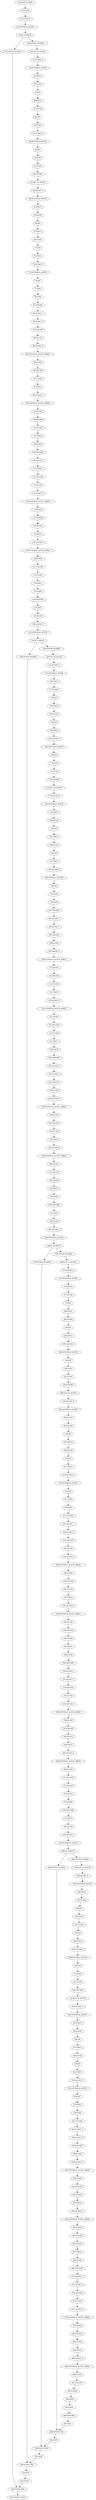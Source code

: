 digraph{
"20:SYNTH_START" -> "20:ILOAD";
"20:ILOAD" -> "22:ALOAD_0";
"22:ALOAD_0" -> "23:GETFIELD_QUICK";
"23:GETFIELD_QUICK" -> "26:IF_ICMPGE";
"26:IF_ICMPGE" -> "529:SYNTH_DUMMY";
"26:IF_ICMPGE" -> "-529:SYNTH_DUMMY";
"529:SYNTH_DUMMY" -> "529:SYNTH_PHI";
"-529:SYNTH_DUMMY" -> "29:LDC_W_QUICK";
"29:LDC_W_QUICK" -> "32:ALOAD_0";
"32:ALOAD_0" -> "33:GETFIELD_QUICK";
"33:GETFIELD_QUICK" -> "36:FMUL";
"36:FMUL" -> "37:ILOAD";
"37:ILOAD" -> "39:I2F";
"39:I2F" -> "40:FMUL";
"40:FMUL" -> "41:ILOAD";
"41:ILOAD" -> "43:I2F";
"43:I2F" -> "44:FMUL";
"44:FMUL" -> "45:ALOAD_0";
"45:ALOAD_0" -> "46:GETFIELD_QUICK";
"46:GETFIELD_QUICK" -> "49:I2F";
"49:I2F" -> "50:FDIV";
"50:FDIV" -> "51:FCOS";
"51:FCOS" -> "54:FSTORE";
"54:FSTORE" -> "56:LDC_W_QUICK";
"56:LDC_W_QUICK" -> "59:ALOAD_0";
"59:ALOAD_0" -> "60:GETFIELD_QUICK";
"60:GETFIELD_QUICK" -> "63:FMUL";
"63:FMUL" -> "64:ILOAD";
"64:ILOAD" -> "66:I2F";
"66:I2F" -> "67:FMUL";
"67:FMUL" -> "68:ILOAD";
"68:ILOAD" -> "70:I2F";
"70:I2F" -> "71:FMUL";
"71:FMUL" -> "72:ALOAD_0";
"72:ALOAD_0" -> "73:GETFIELD_QUICK";
"73:GETFIELD_QUICK" -> "76:I2F";
"76:I2F" -> "77:FDIV";
"77:FDIV" -> "78:FSIN";
"78:FSIN" -> "81:FSTORE";
"81:FSTORE" -> "83:ALOAD_1";
"83:ALOAD_1" -> "84:ILOAD_3";
"84:ILOAD_3" -> "85:AALOAD";
"85:AALOAD" -> "86:ILOAD";
"86:ILOAD" -> "88:ALOAD_0";
"88:ALOAD_0" -> "89:GETFIELD_QUICK_ARRAY";
"89:GETFIELD_QUICK_ARRAY" -> "92:ILOAD";
"92:ILOAD" -> "94:FALOAD";
"94:FALOAD" -> "95:FLOAD";
"95:FLOAD" -> "97:FMUL";
"97:FMUL" -> "98:ALOAD_0";
"98:ALOAD_0" -> "99:GETFIELD_QUICK_ARRAY";
"99:GETFIELD_QUICK_ARRAY" -> "102:ILOAD";
"102:ILOAD" -> "104:FALOAD";
"104:FALOAD" -> "105:FLOAD";
"105:FLOAD" -> "107:FMUL";
"107:FMUL" -> "108:FSUB";
"108:FSUB" -> "109:FASTORE";
"109:FASTORE" -> "110:ALOAD_2";
"110:ALOAD_2" -> "111:ILOAD_3";
"111:ILOAD_3" -> "112:AALOAD";
"112:AALOAD" -> "113:ILOAD";
"113:ILOAD" -> "115:ALOAD_0";
"115:ALOAD_0" -> "116:GETFIELD_QUICK_ARRAY";
"116:GETFIELD_QUICK_ARRAY" -> "119:ILOAD";
"119:ILOAD" -> "121:FALOAD";
"121:FALOAD" -> "122:FLOAD";
"122:FLOAD" -> "124:FMUL";
"124:FMUL" -> "125:ALOAD_0";
"125:ALOAD_0" -> "126:GETFIELD_QUICK_ARRAY";
"126:GETFIELD_QUICK_ARRAY" -> "129:ILOAD";
"129:ILOAD" -> "131:FALOAD";
"131:FALOAD" -> "132:FLOAD";
"132:FLOAD" -> "134:FMUL";
"134:FMUL" -> "135:FADD";
"135:FADD" -> "136:FASTORE";
"136:FASTORE" -> "137:IINC";
"137:IINC" -> "140:ILOAD";
"140:ILOAD" -> "142:ALOAD_0";
"142:ALOAD_0" -> "143:GETFIELD_QUICK";
"143:GETFIELD_QUICK" -> "146:IF_ICMPGE";
"146:IF_ICMPGE" -> "649:SYNTH_DUMMY";
"146:IF_ICMPGE" -> "-649:SYNTH_DUMMY";
"649:SYNTH_DUMMY" -> "649:SYNTH_PHI";
"-649:SYNTH_DUMMY" -> "149:LDC_W_QUICK";
"149:LDC_W_QUICK" -> "152:ALOAD_0";
"502:NOP" -> "503:GOTO";
"503:GOTO" -> "529:SYNTH_PHI";
"152:ALOAD_0" -> "153:GETFIELD_QUICK";
"153:GETFIELD_QUICK" -> "156:FMUL";
"156:FMUL" -> "157:ILOAD";
"157:ILOAD" -> "159:I2F";
"159:I2F" -> "160:FMUL";
"160:FMUL" -> "161:ILOAD";
"161:ILOAD" -> "163:I2F";
"163:I2F" -> "164:FMUL";
"164:FMUL" -> "165:ALOAD_0";
"165:ALOAD_0" -> "166:GETFIELD_QUICK";
"166:GETFIELD_QUICK" -> "169:I2F";
"169:I2F" -> "170:FDIV";
"170:FDIV" -> "171:FCOS";
"171:FCOS" -> "174:FSTORE";
"174:FSTORE" -> "176:LDC_W_QUICK";
"176:LDC_W_QUICK" -> "179:ALOAD_0";
"179:ALOAD_0" -> "180:GETFIELD_QUICK";
"180:GETFIELD_QUICK" -> "183:FMUL";
"183:FMUL" -> "184:ILOAD";
"184:ILOAD" -> "186:I2F";
"186:I2F" -> "187:FMUL";
"187:FMUL" -> "188:ILOAD";
"188:ILOAD" -> "190:I2F";
"190:I2F" -> "191:FMUL";
"191:FMUL" -> "192:ALOAD_0";
"192:ALOAD_0" -> "193:GETFIELD_QUICK";
"193:GETFIELD_QUICK" -> "196:I2F";
"196:I2F" -> "197:FDIV";
"197:FDIV" -> "198:FSIN";
"198:FSIN" -> "201:FSTORE";
"201:FSTORE" -> "203:ALOAD_1";
"203:ALOAD_1" -> "204:ILOAD_3";
"204:ILOAD_3" -> "205:AALOAD";
"205:AALOAD" -> "206:ILOAD";
"206:ILOAD" -> "208:ALOAD_0";
"208:ALOAD_0" -> "209:GETFIELD_QUICK_ARRAY";
"209:GETFIELD_QUICK_ARRAY" -> "212:ILOAD";
"212:ILOAD" -> "214:FALOAD";
"214:FALOAD" -> "215:FLOAD";
"215:FLOAD" -> "217:FMUL";
"217:FMUL" -> "218:ALOAD_0";
"218:ALOAD_0" -> "219:GETFIELD_QUICK_ARRAY";
"219:GETFIELD_QUICK_ARRAY" -> "222:ILOAD";
"222:ILOAD" -> "224:FALOAD";
"224:FALOAD" -> "225:FLOAD";
"225:FLOAD" -> "227:FMUL";
"227:FMUL" -> "228:FSUB";
"228:FSUB" -> "229:FASTORE";
"229:FASTORE" -> "230:ALOAD_2";
"230:ALOAD_2" -> "231:ILOAD_3";
"231:ILOAD_3" -> "232:AALOAD";
"232:AALOAD" -> "233:ILOAD";
"233:ILOAD" -> "235:ALOAD_0";
"235:ALOAD_0" -> "236:GETFIELD_QUICK_ARRAY";
"236:GETFIELD_QUICK_ARRAY" -> "239:ILOAD";
"239:ILOAD" -> "241:FALOAD";
"241:FALOAD" -> "242:FLOAD";
"242:FLOAD" -> "244:FMUL";
"244:FMUL" -> "245:ALOAD_0";
"245:ALOAD_0" -> "246:GETFIELD_QUICK_ARRAY";
"246:GETFIELD_QUICK_ARRAY" -> "249:ILOAD";
"249:ILOAD" -> "251:FALOAD";
"251:FALOAD" -> "252:FLOAD";
"252:FLOAD" -> "254:FMUL";
"254:FMUL" -> "255:FADD";
"255:FADD" -> "256:FASTORE";
"256:FASTORE" -> "257:IINC";
"257:IINC" -> "260:ILOAD";
"260:ILOAD" -> "262:ALOAD_0";
"262:ALOAD_0" -> "263:GETFIELD_QUICK";
"263:GETFIELD_QUICK" -> "266:IF_ICMPGE";
"266:IF_ICMPGE" -> "769:SYNTH_DUMMY";
"266:IF_ICMPGE" -> "-769:SYNTH_DUMMY";
"769:SYNTH_DUMMY" -> "769:SYNTH_PHI";
"-769:SYNTH_DUMMY" -> "269:LDC_W_QUICK";
"269:LDC_W_QUICK" -> "272:ALOAD_0";
"501:NOP" -> "649:SYNTH_PHI";
"272:ALOAD_0" -> "273:GETFIELD_QUICK";
"273:GETFIELD_QUICK" -> "276:FMUL";
"276:FMUL" -> "277:ILOAD";
"277:ILOAD" -> "279:I2F";
"279:I2F" -> "280:FMUL";
"280:FMUL" -> "281:ILOAD";
"281:ILOAD" -> "283:I2F";
"283:I2F" -> "284:FMUL";
"284:FMUL" -> "285:ALOAD_0";
"285:ALOAD_0" -> "286:GETFIELD_QUICK";
"286:GETFIELD_QUICK" -> "289:I2F";
"289:I2F" -> "290:FDIV";
"290:FDIV" -> "291:FCOS";
"291:FCOS" -> "294:FSTORE";
"294:FSTORE" -> "296:LDC_W_QUICK";
"296:LDC_W_QUICK" -> "299:ALOAD_0";
"299:ALOAD_0" -> "300:GETFIELD_QUICK";
"300:GETFIELD_QUICK" -> "303:FMUL";
"303:FMUL" -> "304:ILOAD";
"304:ILOAD" -> "306:I2F";
"306:I2F" -> "307:FMUL";
"307:FMUL" -> "308:ILOAD";
"308:ILOAD" -> "310:I2F";
"310:I2F" -> "311:FMUL";
"311:FMUL" -> "312:ALOAD_0";
"312:ALOAD_0" -> "313:GETFIELD_QUICK";
"313:GETFIELD_QUICK" -> "316:I2F";
"316:I2F" -> "317:FDIV";
"317:FDIV" -> "318:FSIN";
"318:FSIN" -> "321:FSTORE";
"321:FSTORE" -> "323:ALOAD_1";
"323:ALOAD_1" -> "324:ILOAD_3";
"324:ILOAD_3" -> "325:AALOAD";
"325:AALOAD" -> "326:ILOAD";
"326:ILOAD" -> "328:ALOAD_0";
"328:ALOAD_0" -> "329:GETFIELD_QUICK_ARRAY";
"329:GETFIELD_QUICK_ARRAY" -> "332:ILOAD";
"332:ILOAD" -> "334:FALOAD";
"334:FALOAD" -> "335:FLOAD";
"335:FLOAD" -> "337:FMUL";
"337:FMUL" -> "338:ALOAD_0";
"338:ALOAD_0" -> "339:GETFIELD_QUICK_ARRAY";
"339:GETFIELD_QUICK_ARRAY" -> "342:ILOAD";
"342:ILOAD" -> "344:FALOAD";
"344:FALOAD" -> "345:FLOAD";
"345:FLOAD" -> "347:FMUL";
"347:FMUL" -> "348:FSUB";
"348:FSUB" -> "349:FASTORE";
"349:FASTORE" -> "350:ALOAD_2";
"350:ALOAD_2" -> "351:ILOAD_3";
"351:ILOAD_3" -> "352:AALOAD";
"352:AALOAD" -> "353:ILOAD";
"353:ILOAD" -> "355:ALOAD_0";
"355:ALOAD_0" -> "356:GETFIELD_QUICK_ARRAY";
"356:GETFIELD_QUICK_ARRAY" -> "359:ILOAD";
"359:ILOAD" -> "361:FALOAD";
"361:FALOAD" -> "362:FLOAD";
"362:FLOAD" -> "364:FMUL";
"364:FMUL" -> "365:ALOAD_0";
"365:ALOAD_0" -> "366:GETFIELD_QUICK_ARRAY";
"366:GETFIELD_QUICK_ARRAY" -> "369:ILOAD";
"369:ILOAD" -> "371:FALOAD";
"371:FALOAD" -> "372:FLOAD";
"372:FLOAD" -> "374:FMUL";
"374:FMUL" -> "375:FADD";
"375:FADD" -> "376:FASTORE";
"376:FASTORE" -> "377:IINC";
"377:IINC" -> "380:ILOAD";
"380:ILOAD" -> "382:ALOAD_0";
"382:ALOAD_0" -> "383:GETFIELD_QUICK";
"383:GETFIELD_QUICK" -> "386:IF_ICMPGE";
"386:IF_ICMPGE" -> "889:SYNTH_DUMMY";
"386:IF_ICMPGE" -> "-889:SYNTH_DUMMY";
"889:SYNTH_DUMMY" -> "889:SYNTH_PHI";
"-889:SYNTH_DUMMY" -> "389:LDC_W_QUICK";
"389:LDC_W_QUICK" -> "392:ALOAD_0";
"500:NOP" -> "769:SYNTH_PHI";
"392:ALOAD_0" -> "393:GETFIELD_QUICK";
"393:GETFIELD_QUICK" -> "396:FMUL";
"396:FMUL" -> "397:ILOAD";
"397:ILOAD" -> "399:I2F";
"399:I2F" -> "400:FMUL";
"400:FMUL" -> "401:ILOAD";
"401:ILOAD" -> "403:I2F";
"403:I2F" -> "404:FMUL";
"404:FMUL" -> "405:ALOAD_0";
"405:ALOAD_0" -> "406:GETFIELD_QUICK";
"406:GETFIELD_QUICK" -> "409:I2F";
"409:I2F" -> "410:FDIV";
"410:FDIV" -> "411:FCOS";
"411:FCOS" -> "414:FSTORE";
"414:FSTORE" -> "416:LDC_W_QUICK";
"416:LDC_W_QUICK" -> "419:ALOAD_0";
"419:ALOAD_0" -> "420:GETFIELD_QUICK";
"420:GETFIELD_QUICK" -> "423:FMUL";
"423:FMUL" -> "424:ILOAD";
"424:ILOAD" -> "426:I2F";
"426:I2F" -> "427:FMUL";
"427:FMUL" -> "428:ILOAD";
"428:ILOAD" -> "430:I2F";
"430:I2F" -> "431:FMUL";
"431:FMUL" -> "432:ALOAD_0";
"432:ALOAD_0" -> "433:GETFIELD_QUICK";
"433:GETFIELD_QUICK" -> "436:I2F";
"436:I2F" -> "437:FDIV";
"437:FDIV" -> "438:FSIN";
"438:FSIN" -> "441:FSTORE";
"441:FSTORE" -> "443:ALOAD_1";
"443:ALOAD_1" -> "444:ILOAD_3";
"444:ILOAD_3" -> "445:AALOAD";
"445:AALOAD" -> "446:ILOAD";
"446:ILOAD" -> "448:ALOAD_0";
"448:ALOAD_0" -> "449:GETFIELD_QUICK_ARRAY";
"449:GETFIELD_QUICK_ARRAY" -> "452:ILOAD";
"452:ILOAD" -> "454:FALOAD";
"454:FALOAD" -> "455:FLOAD";
"455:FLOAD" -> "457:FMUL";
"457:FMUL" -> "458:ALOAD_0";
"458:ALOAD_0" -> "459:GETFIELD_QUICK_ARRAY";
"459:GETFIELD_QUICK_ARRAY" -> "462:ILOAD";
"462:ILOAD" -> "464:FALOAD";
"464:FALOAD" -> "465:FLOAD";
"465:FLOAD" -> "467:FMUL";
"467:FMUL" -> "468:FSUB";
"468:FSUB" -> "469:FASTORE";
"469:FASTORE" -> "470:ALOAD_2";
"470:ALOAD_2" -> "471:ILOAD_3";
"471:ILOAD_3" -> "472:AALOAD";
"472:AALOAD" -> "473:ILOAD";
"473:ILOAD" -> "475:ALOAD_0";
"475:ALOAD_0" -> "476:GETFIELD_QUICK_ARRAY";
"476:GETFIELD_QUICK_ARRAY" -> "479:ILOAD";
"479:ILOAD" -> "481:FALOAD";
"481:FALOAD" -> "482:FLOAD";
"482:FLOAD" -> "484:FMUL";
"484:FMUL" -> "485:ALOAD_0";
"485:ALOAD_0" -> "486:GETFIELD_QUICK_ARRAY";
"486:GETFIELD_QUICK_ARRAY" -> "489:ILOAD";
"489:ILOAD" -> "491:FALOAD";
"491:FALOAD" -> "492:FLOAD";
"492:FLOAD" -> "494:FMUL";
"494:FMUL" -> "495:FADD";
"495:FADD" -> "496:FASTORE";
"496:FASTORE" -> "497:IINC";
"497:IINC" -> "889:SYNTH_PHI";
"889:SYNTH_PHI" -> "500:NOP";
"769:SYNTH_PHI" -> "501:NOP";
"649:SYNTH_PHI" -> "502:NOP";
"529:SYNTH_PHI" -> "503:SYNTH_STOP";
}